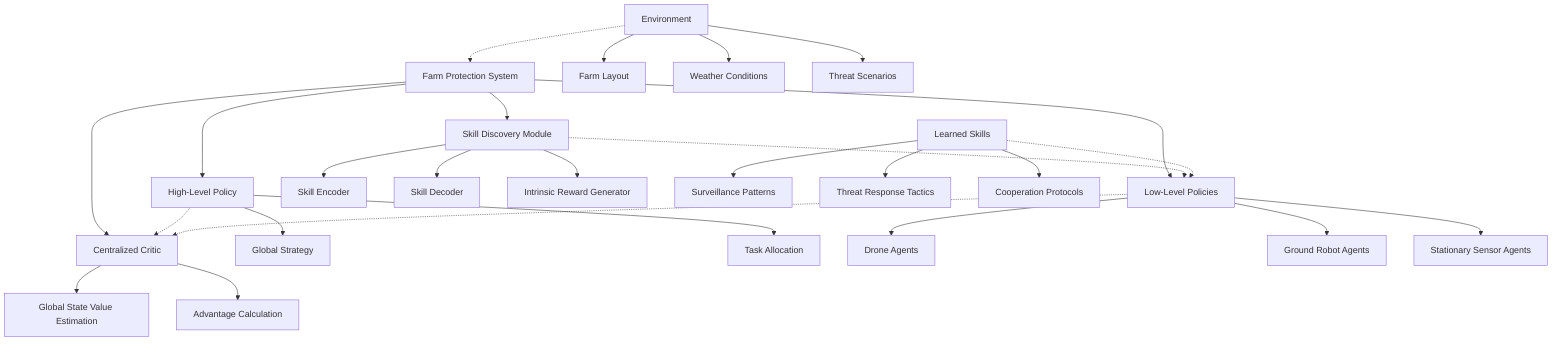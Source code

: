 graph TD
    A[Farm Protection System] --> B[High-Level Policy]
    A --> C[Low-Level Policies]
    A --> D[Skill Discovery Module]
    A --> E[Centralized Critic]
    
    B --> B1[Global Strategy]
    B --> B2[Task Allocation]
    
    C --> C1[Drone Agents]
    C --> C2[Ground Robot Agents]
    C --> C3[Stationary Sensor Agents]
    
    D --> D1[Skill Encoder]
    D --> D2[Skill Decoder]
    D --> D3[Intrinsic Reward Generator]
    
    E --> E1[Global State Value Estimation]
    E --> E2[Advantage Calculation]
    
    F[Environment] --> F1[Farm Layout]
    F --> F2[Weather Conditions]
    F --> F3[Threat Scenarios]
    
    G[Learned Skills] --> G1[Surveillance Patterns]
    G --> G2[Threat Response Tactics]
    G --> G3[Cooperation Protocols]
    
    B -.-> E
    C -.-> E
    D -.-> C
    G -.-> C
    F -.-> A